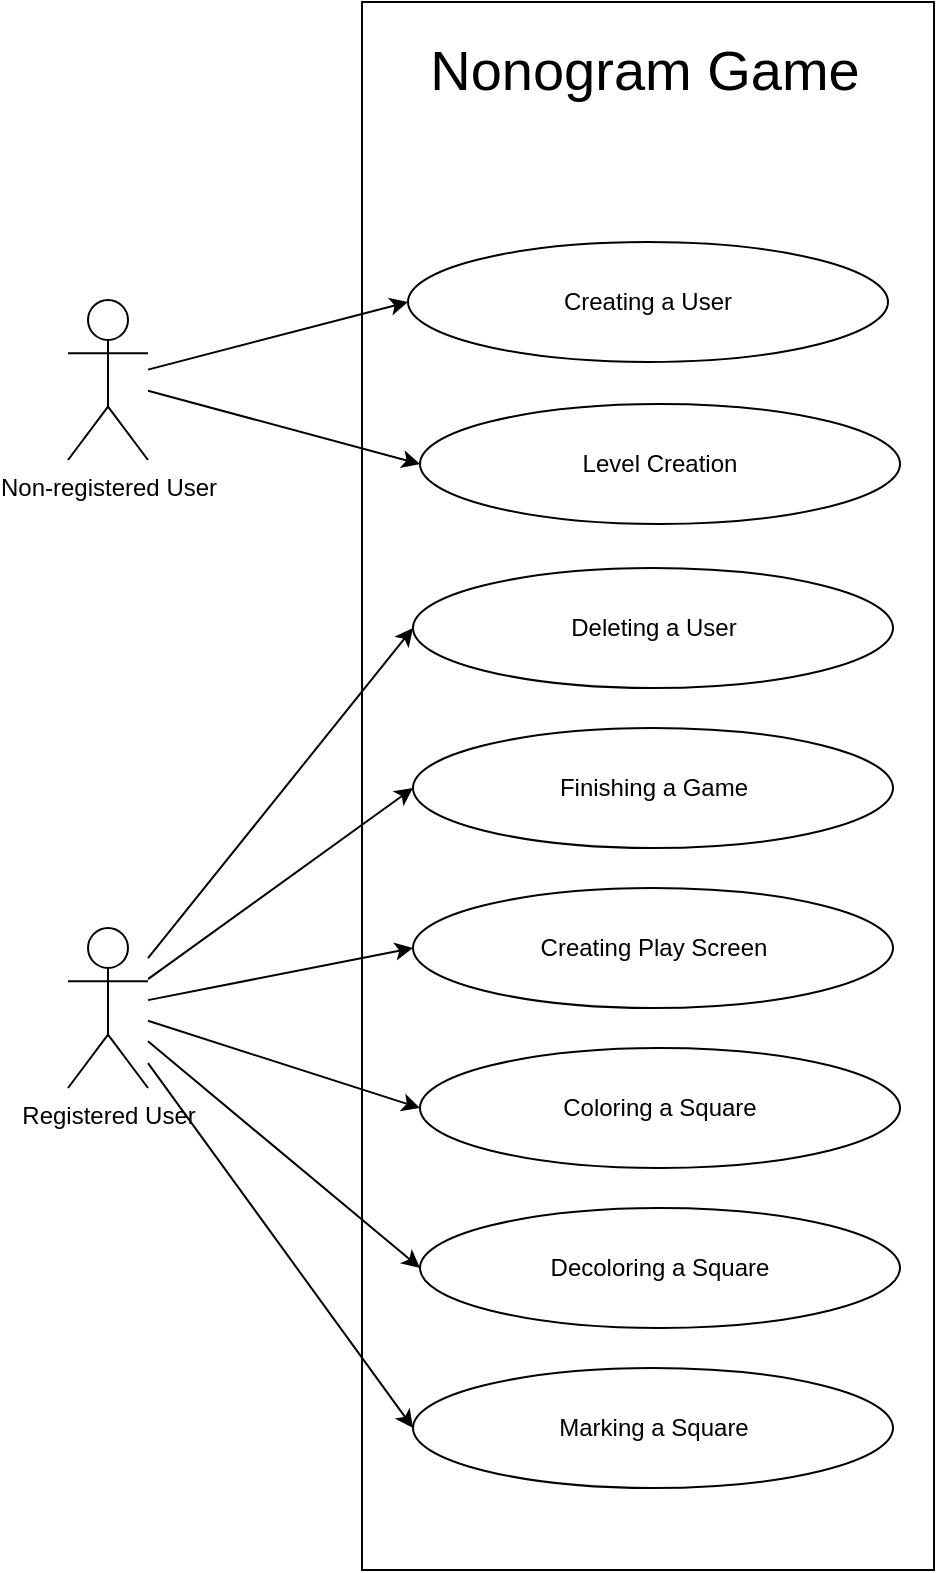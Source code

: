 <mxfile><diagram id="ba4SBVI0_BshEDxEZIzQ" name="Page-1"><mxGraphModel dx="1440" dy="759" grid="1" gridSize="10" guides="1" tooltips="1" connect="1" arrows="1" fold="1" page="1" pageScale="1" pageWidth="827" pageHeight="1169" background="#ffffff" math="0" shadow="0"><root><mxCell id="0"/><mxCell id="1" parent="0"/><mxCell id="36" value="" style="rounded=0;whiteSpace=wrap;html=1;strokeColor=default;fillColor=none;" parent="1" vertex="1"><mxGeometry x="356" y="301" width="286" height="784" as="geometry"/></mxCell><mxCell id="2" value="Non-registered User" style="shape=umlActor;verticalLabelPosition=bottom;verticalAlign=top;html=1;outlineConnect=0;" parent="1" vertex="1"><mxGeometry x="209" y="450" width="40" height="80" as="geometry"/></mxCell><mxCell id="40" style="edgeStyle=none;curved=1;rounded=0;orthogonalLoop=1;jettySize=auto;html=1;entryX=0;entryY=0.5;entryDx=0;entryDy=0;endArrow=classic;startSize=6;endSize=6;sourcePerimeterSpacing=0;targetPerimeterSpacing=0;endFill=1;" parent="1" source="3" target="38" edge="1"><mxGeometry relative="1" as="geometry"/></mxCell><mxCell id="41" style="edgeStyle=none;curved=1;rounded=0;orthogonalLoop=1;jettySize=auto;html=1;entryX=0;entryY=0.5;entryDx=0;entryDy=0;endArrow=classic;endFill=1;startSize=6;endSize=6;sourcePerimeterSpacing=0;targetPerimeterSpacing=0;" parent="1" source="3" target="39" edge="1"><mxGeometry relative="1" as="geometry"/></mxCell><mxCell id="3" value="Registered User" style="shape=umlActor;verticalLabelPosition=bottom;verticalAlign=top;html=1;outlineConnect=0;" parent="1" vertex="1"><mxGeometry x="209" y="764" width="40" height="80" as="geometry"/></mxCell><mxCell id="22" style="edgeStyle=none;html=1;entryX=0;entryY=0.5;entryDx=0;entryDy=0;" parent="1" source="2" target="8" edge="1"><mxGeometry relative="1" as="geometry"/></mxCell><mxCell id="23" style="edgeStyle=none;html=1;entryX=0;entryY=0.5;entryDx=0;entryDy=0;" parent="1" source="2" target="9" edge="1"><mxGeometry relative="1" as="geometry"/></mxCell><mxCell id="27" style="edgeStyle=none;html=1;entryX=0;entryY=0.5;entryDx=0;entryDy=0;" parent="1" source="3" target="13" edge="1"><mxGeometry relative="1" as="geometry"/></mxCell><mxCell id="28" style="edgeStyle=none;html=1;entryX=0;entryY=0.5;entryDx=0;entryDy=0;" parent="1" source="3" target="14" edge="1"><mxGeometry relative="1" as="geometry"/></mxCell><mxCell id="30" style="edgeStyle=none;html=1;entryX=0;entryY=0.5;entryDx=0;entryDy=0;" parent="1" source="3" target="15" edge="1"><mxGeometry relative="1" as="geometry"/></mxCell><mxCell id="31" style="edgeStyle=none;html=1;entryX=0;entryY=0.5;entryDx=0;entryDy=0;" parent="1" source="3" target="16" edge="1"><mxGeometry relative="1" as="geometry"/></mxCell><mxCell id="8" value="Creating a User" style="ellipse;whiteSpace=wrap;html=1;" parent="1" vertex="1"><mxGeometry x="379" y="421" width="240" height="60" as="geometry"/></mxCell><mxCell id="9" value="Level Creation" style="ellipse;whiteSpace=wrap;html=1;" parent="1" vertex="1"><mxGeometry x="385" y="502" width="240" height="60" as="geometry"/></mxCell><mxCell id="13" value="Deleting a User" style="ellipse;whiteSpace=wrap;html=1;" parent="1" vertex="1"><mxGeometry x="381.5" y="584" width="240" height="60" as="geometry"/></mxCell><mxCell id="14" value="Finishing a Game" style="ellipse;whiteSpace=wrap;html=1;" parent="1" vertex="1"><mxGeometry x="381.5" y="664" width="240" height="60" as="geometry"/></mxCell><mxCell id="15" value="Creating Play Screen" style="ellipse;whiteSpace=wrap;html=1;" parent="1" vertex="1"><mxGeometry x="381.5" y="744" width="240" height="60" as="geometry"/></mxCell><mxCell id="16" value="Coloring a Square" style="ellipse;whiteSpace=wrap;html=1;" parent="1" vertex="1"><mxGeometry x="385" y="824" width="240" height="60" as="geometry"/></mxCell><mxCell id="37" value="Nonogram Game" style="text;html=1;strokeColor=none;fillColor=none;align=center;verticalAlign=middle;whiteSpace=wrap;rounded=0;fontSize=28;" parent="1" vertex="1"><mxGeometry x="385" y="320" width="225" height="30" as="geometry"/></mxCell><mxCell id="38" value="Decoloring a Square" style="ellipse;whiteSpace=wrap;html=1;" parent="1" vertex="1"><mxGeometry x="385" y="904" width="240" height="60" as="geometry"/></mxCell><mxCell id="39" value="Marking a Square" style="ellipse;whiteSpace=wrap;html=1;" parent="1" vertex="1"><mxGeometry x="381.5" y="984" width="240" height="60" as="geometry"/></mxCell></root></mxGraphModel></diagram></mxfile>